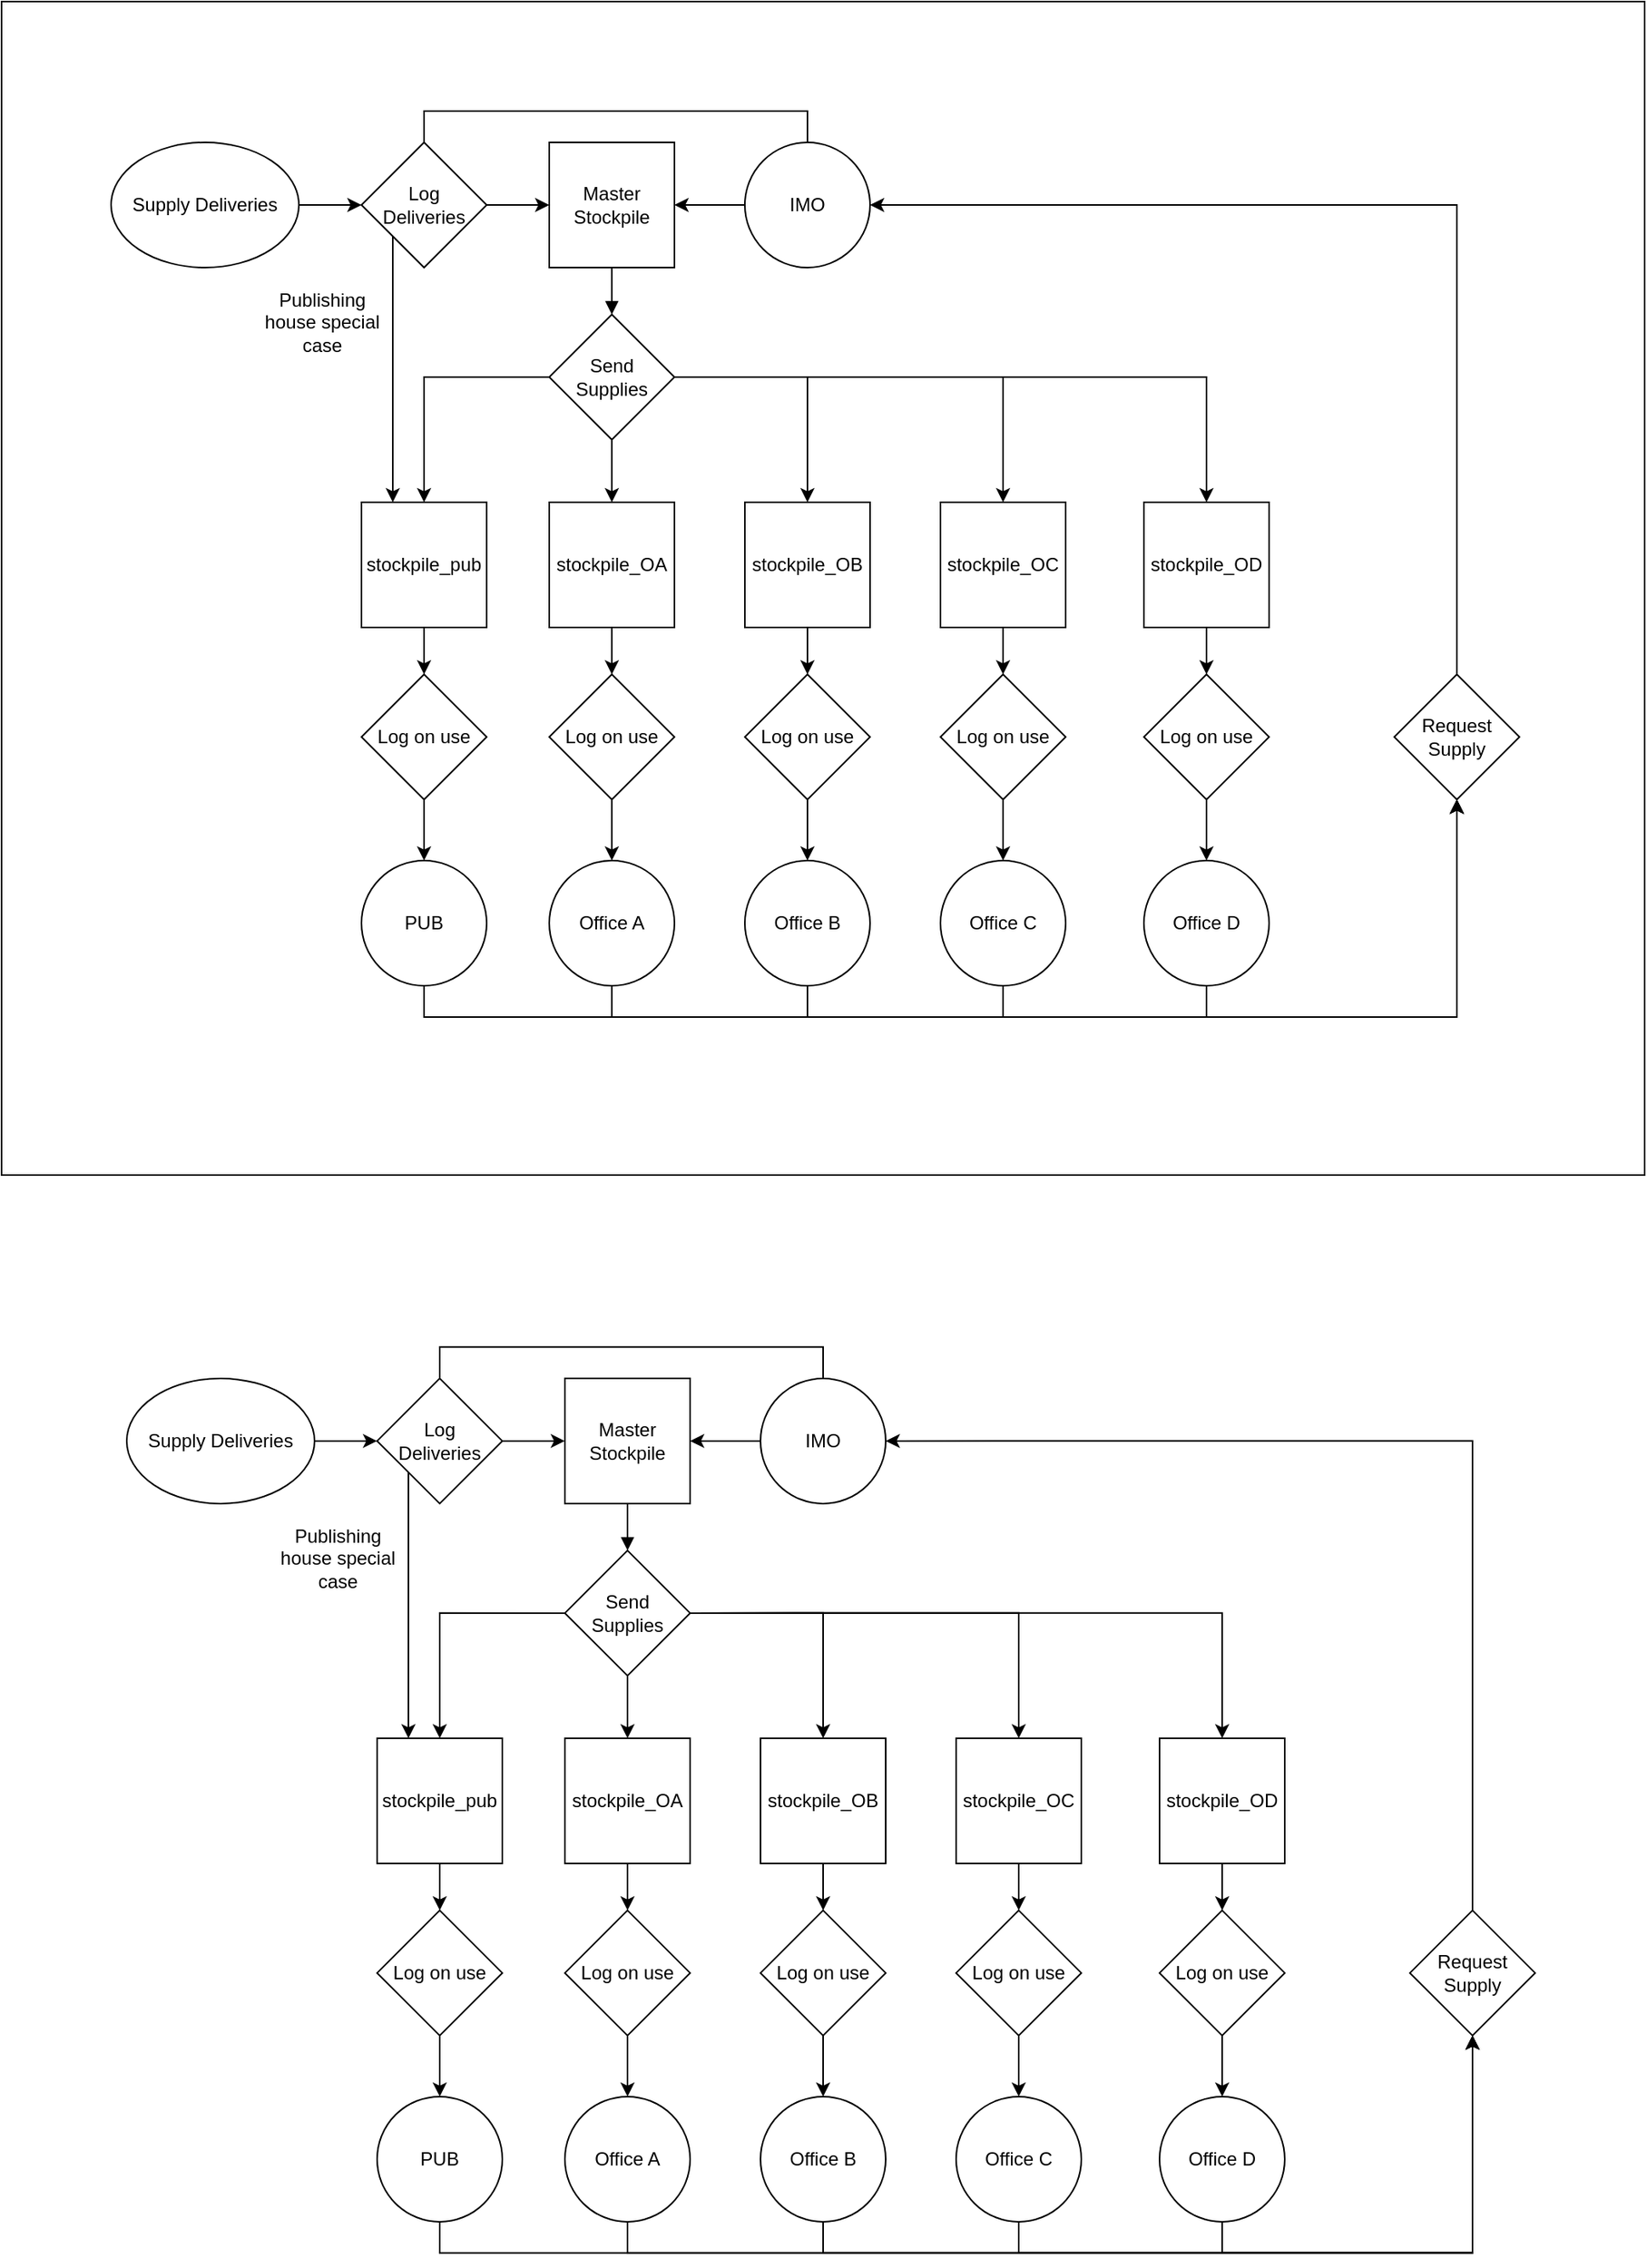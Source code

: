 <mxfile version="20.7.4" type="device"><diagram id="R2lEEEUBdFMjLlhIrx00" name="Page-1"><mxGraphModel dx="2069" dy="1813" grid="1" gridSize="10" guides="1" tooltips="1" connect="1" arrows="1" fold="1" page="1" pageScale="1" pageWidth="850" pageHeight="1100" math="0" shadow="0" extFonts="Permanent Marker^https://fonts.googleapis.com/css?family=Permanent+Marker"><root><mxCell id="0"/><mxCell id="1" parent="0"/><mxCell id="O4pdsyhPEFNeO-5V--6E-87" value="" style="rounded=0;whiteSpace=wrap;html=1;" parent="1" vertex="1"><mxGeometry x="-100" y="-40" width="1050" height="750" as="geometry"/></mxCell><mxCell id="O4pdsyhPEFNeO-5V--6E-75" style="edgeStyle=orthogonalEdgeStyle;rounded=0;orthogonalLoop=1;jettySize=auto;html=1;exitX=1;exitY=0.5;exitDx=0;exitDy=0;" parent="1" source="O4pdsyhPEFNeO-5V--6E-2" target="O4pdsyhPEFNeO-5V--6E-73" edge="1"><mxGeometry relative="1" as="geometry"/></mxCell><mxCell id="O4pdsyhPEFNeO-5V--6E-2" value="Supply Deliveries" style="ellipse;whiteSpace=wrap;html=1;" parent="1" vertex="1"><mxGeometry x="-30" y="50" width="120" height="80" as="geometry"/></mxCell><mxCell id="O4pdsyhPEFNeO-5V--6E-83" style="edgeStyle=orthogonalEdgeStyle;rounded=0;orthogonalLoop=1;jettySize=auto;html=1;exitX=0;exitY=0.5;exitDx=0;exitDy=0;entryX=1;entryY=0.5;entryDx=0;entryDy=0;" parent="1" source="O4pdsyhPEFNeO-5V--6E-3" target="O4pdsyhPEFNeO-5V--6E-5" edge="1"><mxGeometry relative="1" as="geometry"/></mxCell><mxCell id="O4pdsyhPEFNeO-5V--6E-84" style="edgeStyle=orthogonalEdgeStyle;rounded=0;orthogonalLoop=1;jettySize=auto;html=1;exitX=0.5;exitY=0;exitDx=0;exitDy=0;entryX=0.5;entryY=0;entryDx=0;entryDy=0;endArrow=none;endFill=0;" parent="1" source="O4pdsyhPEFNeO-5V--6E-3" target="O4pdsyhPEFNeO-5V--6E-73" edge="1"><mxGeometry relative="1" as="geometry"/></mxCell><mxCell id="O4pdsyhPEFNeO-5V--6E-3" value="IMO" style="ellipse;whiteSpace=wrap;html=1;aspect=fixed;" parent="1" vertex="1"><mxGeometry x="375" y="50" width="80" height="80" as="geometry"/></mxCell><mxCell id="O4pdsyhPEFNeO-5V--6E-44" style="edgeStyle=orthogonalEdgeStyle;rounded=0;orthogonalLoop=1;jettySize=auto;html=1;exitX=0.5;exitY=1;exitDx=0;exitDy=0;entryX=0.5;entryY=1;entryDx=0;entryDy=0;" parent="1" source="O4pdsyhPEFNeO-5V--6E-4" target="O4pdsyhPEFNeO-5V--6E-43" edge="1"><mxGeometry relative="1" as="geometry"/></mxCell><mxCell id="O4pdsyhPEFNeO-5V--6E-4" value="PUB" style="ellipse;whiteSpace=wrap;html=1;aspect=fixed;" parent="1" vertex="1"><mxGeometry x="130" y="509" width="80" height="80" as="geometry"/></mxCell><mxCell id="O4pdsyhPEFNeO-5V--6E-85" style="edgeStyle=orthogonalEdgeStyle;rounded=0;orthogonalLoop=1;jettySize=auto;html=1;exitX=0.5;exitY=1;exitDx=0;exitDy=0;entryX=0.5;entryY=0;entryDx=0;entryDy=0;endArrow=block;endFill=1;" parent="1" source="O4pdsyhPEFNeO-5V--6E-5" target="O4pdsyhPEFNeO-5V--6E-66" edge="1"><mxGeometry relative="1" as="geometry"/></mxCell><mxCell id="O4pdsyhPEFNeO-5V--6E-5" value="Master Stockpile" style="whiteSpace=wrap;html=1;aspect=fixed;" parent="1" vertex="1"><mxGeometry x="250" y="50" width="80" height="80" as="geometry"/></mxCell><mxCell id="O4pdsyhPEFNeO-5V--6E-45" style="edgeStyle=orthogonalEdgeStyle;rounded=0;orthogonalLoop=1;jettySize=auto;html=1;exitX=0.5;exitY=1;exitDx=0;exitDy=0;entryX=0.5;entryY=1;entryDx=0;entryDy=0;" parent="1" source="O4pdsyhPEFNeO-5V--6E-9" target="O4pdsyhPEFNeO-5V--6E-43" edge="1"><mxGeometry relative="1" as="geometry"/></mxCell><mxCell id="O4pdsyhPEFNeO-5V--6E-9" value="Office A" style="ellipse;whiteSpace=wrap;html=1;aspect=fixed;" parent="1" vertex="1"><mxGeometry x="250" y="509" width="80" height="80" as="geometry"/></mxCell><mxCell id="O4pdsyhPEFNeO-5V--6E-46" style="edgeStyle=orthogonalEdgeStyle;rounded=0;orthogonalLoop=1;jettySize=auto;html=1;exitX=0.5;exitY=1;exitDx=0;exitDy=0;entryX=0.5;entryY=1;entryDx=0;entryDy=0;" parent="1" source="O4pdsyhPEFNeO-5V--6E-10" target="O4pdsyhPEFNeO-5V--6E-43" edge="1"><mxGeometry relative="1" as="geometry"/></mxCell><mxCell id="O4pdsyhPEFNeO-5V--6E-10" value="Office B" style="ellipse;whiteSpace=wrap;html=1;aspect=fixed;" parent="1" vertex="1"><mxGeometry x="375" y="509" width="80" height="80" as="geometry"/></mxCell><mxCell id="O4pdsyhPEFNeO-5V--6E-47" style="edgeStyle=orthogonalEdgeStyle;rounded=0;orthogonalLoop=1;jettySize=auto;html=1;exitX=0.5;exitY=1;exitDx=0;exitDy=0;entryX=0.5;entryY=1;entryDx=0;entryDy=0;" parent="1" source="O4pdsyhPEFNeO-5V--6E-11" target="O4pdsyhPEFNeO-5V--6E-43" edge="1"><mxGeometry relative="1" as="geometry"/></mxCell><mxCell id="O4pdsyhPEFNeO-5V--6E-11" value="Office C" style="ellipse;whiteSpace=wrap;html=1;aspect=fixed;" parent="1" vertex="1"><mxGeometry x="500" y="509" width="80" height="80" as="geometry"/></mxCell><mxCell id="O4pdsyhPEFNeO-5V--6E-48" style="edgeStyle=orthogonalEdgeStyle;rounded=0;orthogonalLoop=1;jettySize=auto;html=1;exitX=0.5;exitY=1;exitDx=0;exitDy=0;entryX=0.5;entryY=1;entryDx=0;entryDy=0;" parent="1" source="O4pdsyhPEFNeO-5V--6E-12" target="O4pdsyhPEFNeO-5V--6E-43" edge="1"><mxGeometry relative="1" as="geometry"/></mxCell><mxCell id="O4pdsyhPEFNeO-5V--6E-12" value="Office D" style="ellipse;whiteSpace=wrap;html=1;aspect=fixed;" parent="1" vertex="1"><mxGeometry x="630" y="509" width="80" height="80" as="geometry"/></mxCell><mxCell id="O4pdsyhPEFNeO-5V--6E-59" style="edgeStyle=orthogonalEdgeStyle;rounded=0;orthogonalLoop=1;jettySize=auto;html=1;exitX=0.5;exitY=1;exitDx=0;exitDy=0;entryX=0.5;entryY=0;entryDx=0;entryDy=0;" parent="1" source="O4pdsyhPEFNeO-5V--6E-15" target="O4pdsyhPEFNeO-5V--6E-52" edge="1"><mxGeometry relative="1" as="geometry"/></mxCell><mxCell id="O4pdsyhPEFNeO-5V--6E-15" value="stockpile_OB" style="whiteSpace=wrap;html=1;aspect=fixed;" parent="1" vertex="1"><mxGeometry x="375" y="280" width="80" height="80" as="geometry"/></mxCell><mxCell id="O4pdsyhPEFNeO-5V--6E-61" style="edgeStyle=orthogonalEdgeStyle;rounded=0;orthogonalLoop=1;jettySize=auto;html=1;exitX=0.5;exitY=1;exitDx=0;exitDy=0;entryX=0.5;entryY=0;entryDx=0;entryDy=0;" parent="1" source="O4pdsyhPEFNeO-5V--6E-16" target="O4pdsyhPEFNeO-5V--6E-51" edge="1"><mxGeometry relative="1" as="geometry"/></mxCell><mxCell id="O4pdsyhPEFNeO-5V--6E-16" value="stockpile_OC" style="whiteSpace=wrap;html=1;aspect=fixed;" parent="1" vertex="1"><mxGeometry x="500" y="280" width="80" height="80" as="geometry"/></mxCell><mxCell id="O4pdsyhPEFNeO-5V--6E-63" style="edgeStyle=orthogonalEdgeStyle;rounded=0;orthogonalLoop=1;jettySize=auto;html=1;exitX=0.5;exitY=1;exitDx=0;exitDy=0;entryX=0.5;entryY=0;entryDx=0;entryDy=0;" parent="1" source="O4pdsyhPEFNeO-5V--6E-17" target="O4pdsyhPEFNeO-5V--6E-50" edge="1"><mxGeometry relative="1" as="geometry"/></mxCell><mxCell id="O4pdsyhPEFNeO-5V--6E-17" value="stockpile_OD" style="whiteSpace=wrap;html=1;aspect=fixed;" parent="1" vertex="1"><mxGeometry x="630" y="280" width="80" height="80" as="geometry"/></mxCell><mxCell id="O4pdsyhPEFNeO-5V--6E-55" style="edgeStyle=orthogonalEdgeStyle;rounded=0;orthogonalLoop=1;jettySize=auto;html=1;exitX=0.5;exitY=1;exitDx=0;exitDy=0;entryX=0.5;entryY=0;entryDx=0;entryDy=0;" parent="1" source="O4pdsyhPEFNeO-5V--6E-32" target="O4pdsyhPEFNeO-5V--6E-54" edge="1"><mxGeometry relative="1" as="geometry"/></mxCell><mxCell id="O4pdsyhPEFNeO-5V--6E-32" value="stockpile_pub" style="whiteSpace=wrap;html=1;aspect=fixed;" parent="1" vertex="1"><mxGeometry x="130" y="280" width="80" height="80" as="geometry"/></mxCell><mxCell id="O4pdsyhPEFNeO-5V--6E-57" style="edgeStyle=orthogonalEdgeStyle;rounded=0;orthogonalLoop=1;jettySize=auto;html=1;exitX=0.5;exitY=1;exitDx=0;exitDy=0;entryX=0.5;entryY=0;entryDx=0;entryDy=0;" parent="1" source="O4pdsyhPEFNeO-5V--6E-33" target="O4pdsyhPEFNeO-5V--6E-53" edge="1"><mxGeometry relative="1" as="geometry"/></mxCell><mxCell id="O4pdsyhPEFNeO-5V--6E-33" value="stockpile_OA" style="whiteSpace=wrap;html=1;aspect=fixed;" parent="1" vertex="1"><mxGeometry x="250" y="280" width="80" height="80" as="geometry"/></mxCell><mxCell id="O4pdsyhPEFNeO-5V--6E-65" style="edgeStyle=orthogonalEdgeStyle;rounded=0;orthogonalLoop=1;jettySize=auto;html=1;exitX=0.5;exitY=0;exitDx=0;exitDy=0;entryX=1;entryY=0.5;entryDx=0;entryDy=0;" parent="1" source="O4pdsyhPEFNeO-5V--6E-43" target="O4pdsyhPEFNeO-5V--6E-3" edge="1"><mxGeometry relative="1" as="geometry"/></mxCell><mxCell id="O4pdsyhPEFNeO-5V--6E-43" value="Request Supply" style="rhombus;whiteSpace=wrap;html=1;" parent="1" vertex="1"><mxGeometry x="790" y="390" width="80" height="80" as="geometry"/></mxCell><mxCell id="O4pdsyhPEFNeO-5V--6E-64" style="edgeStyle=orthogonalEdgeStyle;rounded=0;orthogonalLoop=1;jettySize=auto;html=1;exitX=0.5;exitY=1;exitDx=0;exitDy=0;entryX=0.5;entryY=0;entryDx=0;entryDy=0;" parent="1" source="O4pdsyhPEFNeO-5V--6E-50" target="O4pdsyhPEFNeO-5V--6E-12" edge="1"><mxGeometry relative="1" as="geometry"/></mxCell><mxCell id="O4pdsyhPEFNeO-5V--6E-50" value="Log on use" style="rhombus;whiteSpace=wrap;html=1;" parent="1" vertex="1"><mxGeometry x="630" y="390" width="80" height="80" as="geometry"/></mxCell><mxCell id="O4pdsyhPEFNeO-5V--6E-62" style="edgeStyle=orthogonalEdgeStyle;rounded=0;orthogonalLoop=1;jettySize=auto;html=1;exitX=0.5;exitY=1;exitDx=0;exitDy=0;entryX=0.5;entryY=0;entryDx=0;entryDy=0;" parent="1" source="O4pdsyhPEFNeO-5V--6E-51" target="O4pdsyhPEFNeO-5V--6E-11" edge="1"><mxGeometry relative="1" as="geometry"/></mxCell><mxCell id="O4pdsyhPEFNeO-5V--6E-51" value="Log on use" style="rhombus;whiteSpace=wrap;html=1;" parent="1" vertex="1"><mxGeometry x="500" y="390" width="80" height="80" as="geometry"/></mxCell><mxCell id="O4pdsyhPEFNeO-5V--6E-60" style="edgeStyle=orthogonalEdgeStyle;rounded=0;orthogonalLoop=1;jettySize=auto;html=1;exitX=0.5;exitY=1;exitDx=0;exitDy=0;entryX=0.5;entryY=0;entryDx=0;entryDy=0;" parent="1" source="O4pdsyhPEFNeO-5V--6E-52" target="O4pdsyhPEFNeO-5V--6E-10" edge="1"><mxGeometry relative="1" as="geometry"/></mxCell><mxCell id="O4pdsyhPEFNeO-5V--6E-52" value="Log on use" style="rhombus;whiteSpace=wrap;html=1;" parent="1" vertex="1"><mxGeometry x="375" y="390" width="80" height="80" as="geometry"/></mxCell><mxCell id="O4pdsyhPEFNeO-5V--6E-58" style="edgeStyle=orthogonalEdgeStyle;rounded=0;orthogonalLoop=1;jettySize=auto;html=1;exitX=0.5;exitY=1;exitDx=0;exitDy=0;entryX=0.5;entryY=0;entryDx=0;entryDy=0;" parent="1" source="O4pdsyhPEFNeO-5V--6E-53" target="O4pdsyhPEFNeO-5V--6E-9" edge="1"><mxGeometry relative="1" as="geometry"/></mxCell><mxCell id="O4pdsyhPEFNeO-5V--6E-53" value="Log on use" style="rhombus;whiteSpace=wrap;html=1;" parent="1" vertex="1"><mxGeometry x="250" y="390" width="80" height="80" as="geometry"/></mxCell><mxCell id="O4pdsyhPEFNeO-5V--6E-56" style="edgeStyle=orthogonalEdgeStyle;rounded=0;orthogonalLoop=1;jettySize=auto;html=1;exitX=0.5;exitY=1;exitDx=0;exitDy=0;entryX=0.5;entryY=0;entryDx=0;entryDy=0;" parent="1" source="O4pdsyhPEFNeO-5V--6E-54" target="O4pdsyhPEFNeO-5V--6E-4" edge="1"><mxGeometry relative="1" as="geometry"/></mxCell><mxCell id="O4pdsyhPEFNeO-5V--6E-54" value="Log on use" style="rhombus;whiteSpace=wrap;html=1;" parent="1" vertex="1"><mxGeometry x="130" y="390" width="80" height="80" as="geometry"/></mxCell><mxCell id="O4pdsyhPEFNeO-5V--6E-68" style="edgeStyle=orthogonalEdgeStyle;rounded=0;orthogonalLoop=1;jettySize=auto;html=1;exitX=0.5;exitY=1;exitDx=0;exitDy=0;entryX=0.5;entryY=0;entryDx=0;entryDy=0;" parent="1" source="O4pdsyhPEFNeO-5V--6E-66" target="O4pdsyhPEFNeO-5V--6E-33" edge="1"><mxGeometry relative="1" as="geometry"/></mxCell><mxCell id="O4pdsyhPEFNeO-5V--6E-69" style="edgeStyle=orthogonalEdgeStyle;rounded=0;orthogonalLoop=1;jettySize=auto;html=1;exitX=0;exitY=0.5;exitDx=0;exitDy=0;entryX=0.5;entryY=0;entryDx=0;entryDy=0;" parent="1" source="O4pdsyhPEFNeO-5V--6E-66" target="O4pdsyhPEFNeO-5V--6E-32" edge="1"><mxGeometry relative="1" as="geometry"/></mxCell><mxCell id="O4pdsyhPEFNeO-5V--6E-70" style="edgeStyle=orthogonalEdgeStyle;rounded=0;orthogonalLoop=1;jettySize=auto;html=1;exitX=1;exitY=0.5;exitDx=0;exitDy=0;entryX=0.5;entryY=0;entryDx=0;entryDy=0;" parent="1" source="O4pdsyhPEFNeO-5V--6E-66" target="O4pdsyhPEFNeO-5V--6E-17" edge="1"><mxGeometry relative="1" as="geometry"/></mxCell><mxCell id="O4pdsyhPEFNeO-5V--6E-71" style="edgeStyle=orthogonalEdgeStyle;rounded=0;orthogonalLoop=1;jettySize=auto;html=1;exitX=1;exitY=0.5;exitDx=0;exitDy=0;entryX=0.5;entryY=0;entryDx=0;entryDy=0;" parent="1" source="O4pdsyhPEFNeO-5V--6E-66" target="O4pdsyhPEFNeO-5V--6E-16" edge="1"><mxGeometry relative="1" as="geometry"/></mxCell><mxCell id="O4pdsyhPEFNeO-5V--6E-72" style="edgeStyle=orthogonalEdgeStyle;rounded=0;orthogonalLoop=1;jettySize=auto;html=1;exitX=1;exitY=0.5;exitDx=0;exitDy=0;entryX=0.5;entryY=0;entryDx=0;entryDy=0;" parent="1" source="O4pdsyhPEFNeO-5V--6E-66" target="O4pdsyhPEFNeO-5V--6E-15" edge="1"><mxGeometry relative="1" as="geometry"/></mxCell><mxCell id="O4pdsyhPEFNeO-5V--6E-66" value="Send&lt;br&gt;Supplies" style="rhombus;whiteSpace=wrap;html=1;" parent="1" vertex="1"><mxGeometry x="250" y="160" width="80" height="80" as="geometry"/></mxCell><mxCell id="O4pdsyhPEFNeO-5V--6E-77" style="edgeStyle=orthogonalEdgeStyle;rounded=0;orthogonalLoop=1;jettySize=auto;html=1;exitX=1;exitY=0.5;exitDx=0;exitDy=0;entryX=0;entryY=0.5;entryDx=0;entryDy=0;" parent="1" source="O4pdsyhPEFNeO-5V--6E-73" target="O4pdsyhPEFNeO-5V--6E-5" edge="1"><mxGeometry relative="1" as="geometry"/></mxCell><mxCell id="O4pdsyhPEFNeO-5V--6E-82" style="edgeStyle=orthogonalEdgeStyle;rounded=0;orthogonalLoop=1;jettySize=auto;html=1;exitX=0;exitY=1;exitDx=0;exitDy=0;entryX=0.25;entryY=0;entryDx=0;entryDy=0;" parent="1" source="O4pdsyhPEFNeO-5V--6E-73" target="O4pdsyhPEFNeO-5V--6E-32" edge="1"><mxGeometry relative="1" as="geometry"/></mxCell><mxCell id="O4pdsyhPEFNeO-5V--6E-73" value="Log&lt;br&gt;Deliveries" style="rhombus;whiteSpace=wrap;html=1;" parent="1" vertex="1"><mxGeometry x="130" y="50" width="80" height="80" as="geometry"/></mxCell><mxCell id="O4pdsyhPEFNeO-5V--6E-80" value="Publishing house special case" style="text;html=1;strokeColor=none;fillColor=none;align=center;verticalAlign=middle;whiteSpace=wrap;rounded=0;" parent="1" vertex="1"><mxGeometry x="60" y="140" width="90" height="50" as="geometry"/></mxCell><mxCell id="O4pdsyhPEFNeO-5V--6E-88" style="edgeStyle=orthogonalEdgeStyle;rounded=0;orthogonalLoop=1;jettySize=auto;html=1;exitX=1;exitY=0.5;exitDx=0;exitDy=0;" parent="1" source="O4pdsyhPEFNeO-5V--6E-89" target="O4pdsyhPEFNeO-5V--6E-135" edge="1"><mxGeometry relative="1" as="geometry"/></mxCell><mxCell id="O4pdsyhPEFNeO-5V--6E-89" value="Supply Deliveries" style="ellipse;whiteSpace=wrap;html=1;" parent="1" vertex="1"><mxGeometry x="-20" y="839.94" width="120" height="80" as="geometry"/></mxCell><mxCell id="O4pdsyhPEFNeO-5V--6E-90" style="edgeStyle=orthogonalEdgeStyle;rounded=0;orthogonalLoop=1;jettySize=auto;html=1;exitX=0;exitY=0.5;exitDx=0;exitDy=0;entryX=1;entryY=0.5;entryDx=0;entryDy=0;" parent="1" source="O4pdsyhPEFNeO-5V--6E-92" target="O4pdsyhPEFNeO-5V--6E-96" edge="1"><mxGeometry relative="1" as="geometry"/></mxCell><mxCell id="O4pdsyhPEFNeO-5V--6E-91" style="edgeStyle=orthogonalEdgeStyle;rounded=0;orthogonalLoop=1;jettySize=auto;html=1;exitX=0.5;exitY=0;exitDx=0;exitDy=0;entryX=0.5;entryY=0;entryDx=0;entryDy=0;endArrow=none;endFill=0;" parent="1" source="O4pdsyhPEFNeO-5V--6E-92" target="O4pdsyhPEFNeO-5V--6E-135" edge="1"><mxGeometry relative="1" as="geometry"/></mxCell><mxCell id="O4pdsyhPEFNeO-5V--6E-92" value="IMO" style="ellipse;whiteSpace=wrap;html=1;aspect=fixed;" parent="1" vertex="1"><mxGeometry x="385" y="839.94" width="80" height="80" as="geometry"/></mxCell><mxCell id="O4pdsyhPEFNeO-5V--6E-93" style="edgeStyle=orthogonalEdgeStyle;rounded=0;orthogonalLoop=1;jettySize=auto;html=1;exitX=0.5;exitY=1;exitDx=0;exitDy=0;entryX=0.5;entryY=1;entryDx=0;entryDy=0;" parent="1" source="O4pdsyhPEFNeO-5V--6E-94" target="O4pdsyhPEFNeO-5V--6E-116" edge="1"><mxGeometry relative="1" as="geometry"/></mxCell><mxCell id="O4pdsyhPEFNeO-5V--6E-94" value="PUB" style="ellipse;whiteSpace=wrap;html=1;aspect=fixed;" parent="1" vertex="1"><mxGeometry x="140" y="1298.94" width="80" height="80" as="geometry"/></mxCell><mxCell id="O4pdsyhPEFNeO-5V--6E-95" style="edgeStyle=orthogonalEdgeStyle;rounded=0;orthogonalLoop=1;jettySize=auto;html=1;exitX=0.5;exitY=1;exitDx=0;exitDy=0;entryX=0.5;entryY=0;entryDx=0;entryDy=0;endArrow=block;endFill=1;" parent="1" source="O4pdsyhPEFNeO-5V--6E-96" target="O4pdsyhPEFNeO-5V--6E-132" edge="1"><mxGeometry relative="1" as="geometry"/></mxCell><mxCell id="O4pdsyhPEFNeO-5V--6E-96" value="Master Stockpile" style="whiteSpace=wrap;html=1;aspect=fixed;" parent="1" vertex="1"><mxGeometry x="260" y="839.94" width="80" height="80" as="geometry"/></mxCell><mxCell id="O4pdsyhPEFNeO-5V--6E-97" style="edgeStyle=orthogonalEdgeStyle;rounded=0;orthogonalLoop=1;jettySize=auto;html=1;exitX=0.5;exitY=1;exitDx=0;exitDy=0;entryX=0.5;entryY=1;entryDx=0;entryDy=0;" parent="1" source="O4pdsyhPEFNeO-5V--6E-98" target="O4pdsyhPEFNeO-5V--6E-116" edge="1"><mxGeometry relative="1" as="geometry"/></mxCell><mxCell id="O4pdsyhPEFNeO-5V--6E-98" value="Office A" style="ellipse;whiteSpace=wrap;html=1;aspect=fixed;" parent="1" vertex="1"><mxGeometry x="260" y="1298.94" width="80" height="80" as="geometry"/></mxCell><mxCell id="O4pdsyhPEFNeO-5V--6E-99" style="edgeStyle=orthogonalEdgeStyle;rounded=0;orthogonalLoop=1;jettySize=auto;html=1;exitX=0.5;exitY=1;exitDx=0;exitDy=0;entryX=0.5;entryY=1;entryDx=0;entryDy=0;" parent="1" source="O4pdsyhPEFNeO-5V--6E-100" target="O4pdsyhPEFNeO-5V--6E-116" edge="1"><mxGeometry relative="1" as="geometry"/></mxCell><mxCell id="O4pdsyhPEFNeO-5V--6E-100" value="Office B" style="ellipse;whiteSpace=wrap;html=1;aspect=fixed;" parent="1" vertex="1"><mxGeometry x="385" y="1298.94" width="80" height="80" as="geometry"/></mxCell><mxCell id="O4pdsyhPEFNeO-5V--6E-101" style="edgeStyle=orthogonalEdgeStyle;rounded=0;orthogonalLoop=1;jettySize=auto;html=1;exitX=0.5;exitY=1;exitDx=0;exitDy=0;entryX=0.5;entryY=1;entryDx=0;entryDy=0;" parent="1" source="O4pdsyhPEFNeO-5V--6E-102" target="O4pdsyhPEFNeO-5V--6E-116" edge="1"><mxGeometry relative="1" as="geometry"/></mxCell><mxCell id="O4pdsyhPEFNeO-5V--6E-102" value="Office C" style="ellipse;whiteSpace=wrap;html=1;aspect=fixed;" parent="1" vertex="1"><mxGeometry x="510" y="1298.94" width="80" height="80" as="geometry"/></mxCell><mxCell id="O4pdsyhPEFNeO-5V--6E-103" style="edgeStyle=orthogonalEdgeStyle;rounded=0;orthogonalLoop=1;jettySize=auto;html=1;exitX=0.5;exitY=1;exitDx=0;exitDy=0;entryX=0.5;entryY=1;entryDx=0;entryDy=0;" parent="1" source="O4pdsyhPEFNeO-5V--6E-104" target="O4pdsyhPEFNeO-5V--6E-116" edge="1"><mxGeometry relative="1" as="geometry"/></mxCell><mxCell id="O4pdsyhPEFNeO-5V--6E-104" value="Office D" style="ellipse;whiteSpace=wrap;html=1;aspect=fixed;" parent="1" vertex="1"><mxGeometry x="640" y="1298.94" width="80" height="80" as="geometry"/></mxCell><mxCell id="O4pdsyhPEFNeO-5V--6E-105" style="edgeStyle=orthogonalEdgeStyle;rounded=0;orthogonalLoop=1;jettySize=auto;html=1;exitX=0.5;exitY=1;exitDx=0;exitDy=0;entryX=0.5;entryY=0;entryDx=0;entryDy=0;" parent="1" source="O4pdsyhPEFNeO-5V--6E-106" target="O4pdsyhPEFNeO-5V--6E-122" edge="1"><mxGeometry relative="1" as="geometry"/></mxCell><mxCell id="O4pdsyhPEFNeO-5V--6E-106" value="stockpile_OB" style="whiteSpace=wrap;html=1;aspect=fixed;" parent="1" vertex="1"><mxGeometry x="385" y="1069.94" width="80" height="80" as="geometry"/></mxCell><mxCell id="O4pdsyhPEFNeO-5V--6E-107" style="edgeStyle=orthogonalEdgeStyle;rounded=0;orthogonalLoop=1;jettySize=auto;html=1;exitX=0.5;exitY=1;exitDx=0;exitDy=0;entryX=0.5;entryY=0;entryDx=0;entryDy=0;" parent="1" source="O4pdsyhPEFNeO-5V--6E-108" target="O4pdsyhPEFNeO-5V--6E-120" edge="1"><mxGeometry relative="1" as="geometry"/></mxCell><mxCell id="O4pdsyhPEFNeO-5V--6E-108" value="stockpile_OC" style="whiteSpace=wrap;html=1;aspect=fixed;" parent="1" vertex="1"><mxGeometry x="510" y="1069.94" width="80" height="80" as="geometry"/></mxCell><mxCell id="O4pdsyhPEFNeO-5V--6E-109" style="edgeStyle=orthogonalEdgeStyle;rounded=0;orthogonalLoop=1;jettySize=auto;html=1;exitX=0.5;exitY=1;exitDx=0;exitDy=0;entryX=0.5;entryY=0;entryDx=0;entryDy=0;" parent="1" source="O4pdsyhPEFNeO-5V--6E-110" target="O4pdsyhPEFNeO-5V--6E-118" edge="1"><mxGeometry relative="1" as="geometry"/></mxCell><mxCell id="O4pdsyhPEFNeO-5V--6E-110" value="stockpile_OD" style="whiteSpace=wrap;html=1;aspect=fixed;" parent="1" vertex="1"><mxGeometry x="640" y="1069.94" width="80" height="80" as="geometry"/></mxCell><mxCell id="O4pdsyhPEFNeO-5V--6E-111" style="edgeStyle=orthogonalEdgeStyle;rounded=0;orthogonalLoop=1;jettySize=auto;html=1;exitX=0.5;exitY=1;exitDx=0;exitDy=0;entryX=0.5;entryY=0;entryDx=0;entryDy=0;" parent="1" source="O4pdsyhPEFNeO-5V--6E-112" target="O4pdsyhPEFNeO-5V--6E-126" edge="1"><mxGeometry relative="1" as="geometry"/></mxCell><mxCell id="O4pdsyhPEFNeO-5V--6E-112" value="stockpile_pub" style="whiteSpace=wrap;html=1;aspect=fixed;" parent="1" vertex="1"><mxGeometry x="140" y="1069.94" width="80" height="80" as="geometry"/></mxCell><mxCell id="O4pdsyhPEFNeO-5V--6E-113" style="edgeStyle=orthogonalEdgeStyle;rounded=0;orthogonalLoop=1;jettySize=auto;html=1;exitX=0.5;exitY=1;exitDx=0;exitDy=0;entryX=0.5;entryY=0;entryDx=0;entryDy=0;" parent="1" source="O4pdsyhPEFNeO-5V--6E-114" target="O4pdsyhPEFNeO-5V--6E-124" edge="1"><mxGeometry relative="1" as="geometry"/></mxCell><mxCell id="O4pdsyhPEFNeO-5V--6E-114" value="stockpile_OA" style="whiteSpace=wrap;html=1;aspect=fixed;" parent="1" vertex="1"><mxGeometry x="260" y="1069.94" width="80" height="80" as="geometry"/></mxCell><mxCell id="O4pdsyhPEFNeO-5V--6E-115" style="edgeStyle=orthogonalEdgeStyle;rounded=0;orthogonalLoop=1;jettySize=auto;html=1;exitX=0.5;exitY=0;exitDx=0;exitDy=0;entryX=1;entryY=0.5;entryDx=0;entryDy=0;" parent="1" source="O4pdsyhPEFNeO-5V--6E-116" target="O4pdsyhPEFNeO-5V--6E-92" edge="1"><mxGeometry relative="1" as="geometry"/></mxCell><mxCell id="O4pdsyhPEFNeO-5V--6E-116" value="Request Supply" style="rhombus;whiteSpace=wrap;html=1;" parent="1" vertex="1"><mxGeometry x="800" y="1179.94" width="80" height="80" as="geometry"/></mxCell><mxCell id="O4pdsyhPEFNeO-5V--6E-117" style="edgeStyle=orthogonalEdgeStyle;rounded=0;orthogonalLoop=1;jettySize=auto;html=1;exitX=0.5;exitY=1;exitDx=0;exitDy=0;entryX=0.5;entryY=0;entryDx=0;entryDy=0;" parent="1" source="O4pdsyhPEFNeO-5V--6E-118" target="O4pdsyhPEFNeO-5V--6E-104" edge="1"><mxGeometry relative="1" as="geometry"/></mxCell><mxCell id="O4pdsyhPEFNeO-5V--6E-118" value="Log on use" style="rhombus;whiteSpace=wrap;html=1;" parent="1" vertex="1"><mxGeometry x="640" y="1179.94" width="80" height="80" as="geometry"/></mxCell><mxCell id="O4pdsyhPEFNeO-5V--6E-119" style="edgeStyle=orthogonalEdgeStyle;rounded=0;orthogonalLoop=1;jettySize=auto;html=1;exitX=0.5;exitY=1;exitDx=0;exitDy=0;entryX=0.5;entryY=0;entryDx=0;entryDy=0;" parent="1" source="O4pdsyhPEFNeO-5V--6E-120" target="O4pdsyhPEFNeO-5V--6E-102" edge="1"><mxGeometry relative="1" as="geometry"/></mxCell><mxCell id="O4pdsyhPEFNeO-5V--6E-120" value="Log on use" style="rhombus;whiteSpace=wrap;html=1;" parent="1" vertex="1"><mxGeometry x="510" y="1179.94" width="80" height="80" as="geometry"/></mxCell><mxCell id="O4pdsyhPEFNeO-5V--6E-121" style="edgeStyle=orthogonalEdgeStyle;rounded=0;orthogonalLoop=1;jettySize=auto;html=1;exitX=0.5;exitY=1;exitDx=0;exitDy=0;entryX=0.5;entryY=0;entryDx=0;entryDy=0;" parent="1" source="O4pdsyhPEFNeO-5V--6E-122" target="O4pdsyhPEFNeO-5V--6E-100" edge="1"><mxGeometry relative="1" as="geometry"/></mxCell><mxCell id="O4pdsyhPEFNeO-5V--6E-122" value="Log on use" style="rhombus;whiteSpace=wrap;html=1;" parent="1" vertex="1"><mxGeometry x="385" y="1179.94" width="80" height="80" as="geometry"/></mxCell><mxCell id="O4pdsyhPEFNeO-5V--6E-123" style="edgeStyle=orthogonalEdgeStyle;rounded=0;orthogonalLoop=1;jettySize=auto;html=1;exitX=0.5;exitY=1;exitDx=0;exitDy=0;entryX=0.5;entryY=0;entryDx=0;entryDy=0;" parent="1" source="O4pdsyhPEFNeO-5V--6E-124" target="O4pdsyhPEFNeO-5V--6E-98" edge="1"><mxGeometry relative="1" as="geometry"/></mxCell><mxCell id="O4pdsyhPEFNeO-5V--6E-124" value="Log on use" style="rhombus;whiteSpace=wrap;html=1;" parent="1" vertex="1"><mxGeometry x="260" y="1179.94" width="80" height="80" as="geometry"/></mxCell><mxCell id="O4pdsyhPEFNeO-5V--6E-125" style="edgeStyle=orthogonalEdgeStyle;rounded=0;orthogonalLoop=1;jettySize=auto;html=1;exitX=0.5;exitY=1;exitDx=0;exitDy=0;entryX=0.5;entryY=0;entryDx=0;entryDy=0;" parent="1" source="O4pdsyhPEFNeO-5V--6E-126" target="O4pdsyhPEFNeO-5V--6E-94" edge="1"><mxGeometry relative="1" as="geometry"/></mxCell><mxCell id="O4pdsyhPEFNeO-5V--6E-126" value="Log on use" style="rhombus;whiteSpace=wrap;html=1;" parent="1" vertex="1"><mxGeometry x="140" y="1179.94" width="80" height="80" as="geometry"/></mxCell><mxCell id="O4pdsyhPEFNeO-5V--6E-127" style="edgeStyle=orthogonalEdgeStyle;rounded=0;orthogonalLoop=1;jettySize=auto;html=1;exitX=0.5;exitY=1;exitDx=0;exitDy=0;entryX=0.5;entryY=0;entryDx=0;entryDy=0;" parent="1" source="O4pdsyhPEFNeO-5V--6E-132" target="O4pdsyhPEFNeO-5V--6E-114" edge="1"><mxGeometry relative="1" as="geometry"/></mxCell><mxCell id="O4pdsyhPEFNeO-5V--6E-128" style="edgeStyle=orthogonalEdgeStyle;rounded=0;orthogonalLoop=1;jettySize=auto;html=1;exitX=0;exitY=0.5;exitDx=0;exitDy=0;entryX=0.5;entryY=0;entryDx=0;entryDy=0;" parent="1" source="O4pdsyhPEFNeO-5V--6E-132" target="O4pdsyhPEFNeO-5V--6E-112" edge="1"><mxGeometry relative="1" as="geometry"/></mxCell><mxCell id="O4pdsyhPEFNeO-5V--6E-129" style="edgeStyle=orthogonalEdgeStyle;rounded=0;orthogonalLoop=1;jettySize=auto;html=1;exitX=1;exitY=0.5;exitDx=0;exitDy=0;entryX=0.5;entryY=0;entryDx=0;entryDy=0;" parent="1" source="O4pdsyhPEFNeO-5V--6E-132" target="O4pdsyhPEFNeO-5V--6E-110" edge="1"><mxGeometry relative="1" as="geometry"/></mxCell><mxCell id="O4pdsyhPEFNeO-5V--6E-130" style="edgeStyle=orthogonalEdgeStyle;rounded=0;orthogonalLoop=1;jettySize=auto;html=1;exitX=1;exitY=0.5;exitDx=0;exitDy=0;entryX=0.5;entryY=0;entryDx=0;entryDy=0;" parent="1" source="O4pdsyhPEFNeO-5V--6E-132" target="O4pdsyhPEFNeO-5V--6E-108" edge="1"><mxGeometry relative="1" as="geometry"/></mxCell><mxCell id="O4pdsyhPEFNeO-5V--6E-131" style="edgeStyle=orthogonalEdgeStyle;rounded=0;orthogonalLoop=1;jettySize=auto;html=1;exitX=1;exitY=0.5;exitDx=0;exitDy=0;entryX=0.5;entryY=0;entryDx=0;entryDy=0;" parent="1" source="O4pdsyhPEFNeO-5V--6E-132" target="O4pdsyhPEFNeO-5V--6E-106" edge="1"><mxGeometry relative="1" as="geometry"/></mxCell><mxCell id="O4pdsyhPEFNeO-5V--6E-132" value="Send&lt;br&gt;Supplies" style="rhombus;whiteSpace=wrap;html=1;" parent="1" vertex="1"><mxGeometry x="260" y="949.94" width="80" height="80" as="geometry"/></mxCell><mxCell id="O4pdsyhPEFNeO-5V--6E-133" style="edgeStyle=orthogonalEdgeStyle;rounded=0;orthogonalLoop=1;jettySize=auto;html=1;exitX=1;exitY=0.5;exitDx=0;exitDy=0;entryX=0;entryY=0.5;entryDx=0;entryDy=0;" parent="1" source="O4pdsyhPEFNeO-5V--6E-135" target="O4pdsyhPEFNeO-5V--6E-96" edge="1"><mxGeometry relative="1" as="geometry"/></mxCell><mxCell id="O4pdsyhPEFNeO-5V--6E-134" style="edgeStyle=orthogonalEdgeStyle;rounded=0;orthogonalLoop=1;jettySize=auto;html=1;exitX=0;exitY=1;exitDx=0;exitDy=0;entryX=0.25;entryY=0;entryDx=0;entryDy=0;" parent="1" source="O4pdsyhPEFNeO-5V--6E-135" target="O4pdsyhPEFNeO-5V--6E-112" edge="1"><mxGeometry relative="1" as="geometry"/></mxCell><mxCell id="O4pdsyhPEFNeO-5V--6E-135" value="Log&lt;br&gt;Deliveries" style="rhombus;whiteSpace=wrap;html=1;" parent="1" vertex="1"><mxGeometry x="140" y="839.94" width="80" height="80" as="geometry"/></mxCell><mxCell id="O4pdsyhPEFNeO-5V--6E-136" value="Publishing house special case" style="text;html=1;strokeColor=none;fillColor=none;align=center;verticalAlign=middle;whiteSpace=wrap;rounded=0;" parent="1" vertex="1"><mxGeometry x="70" y="929.94" width="90" height="50" as="geometry"/></mxCell></root></mxGraphModel></diagram></mxfile>